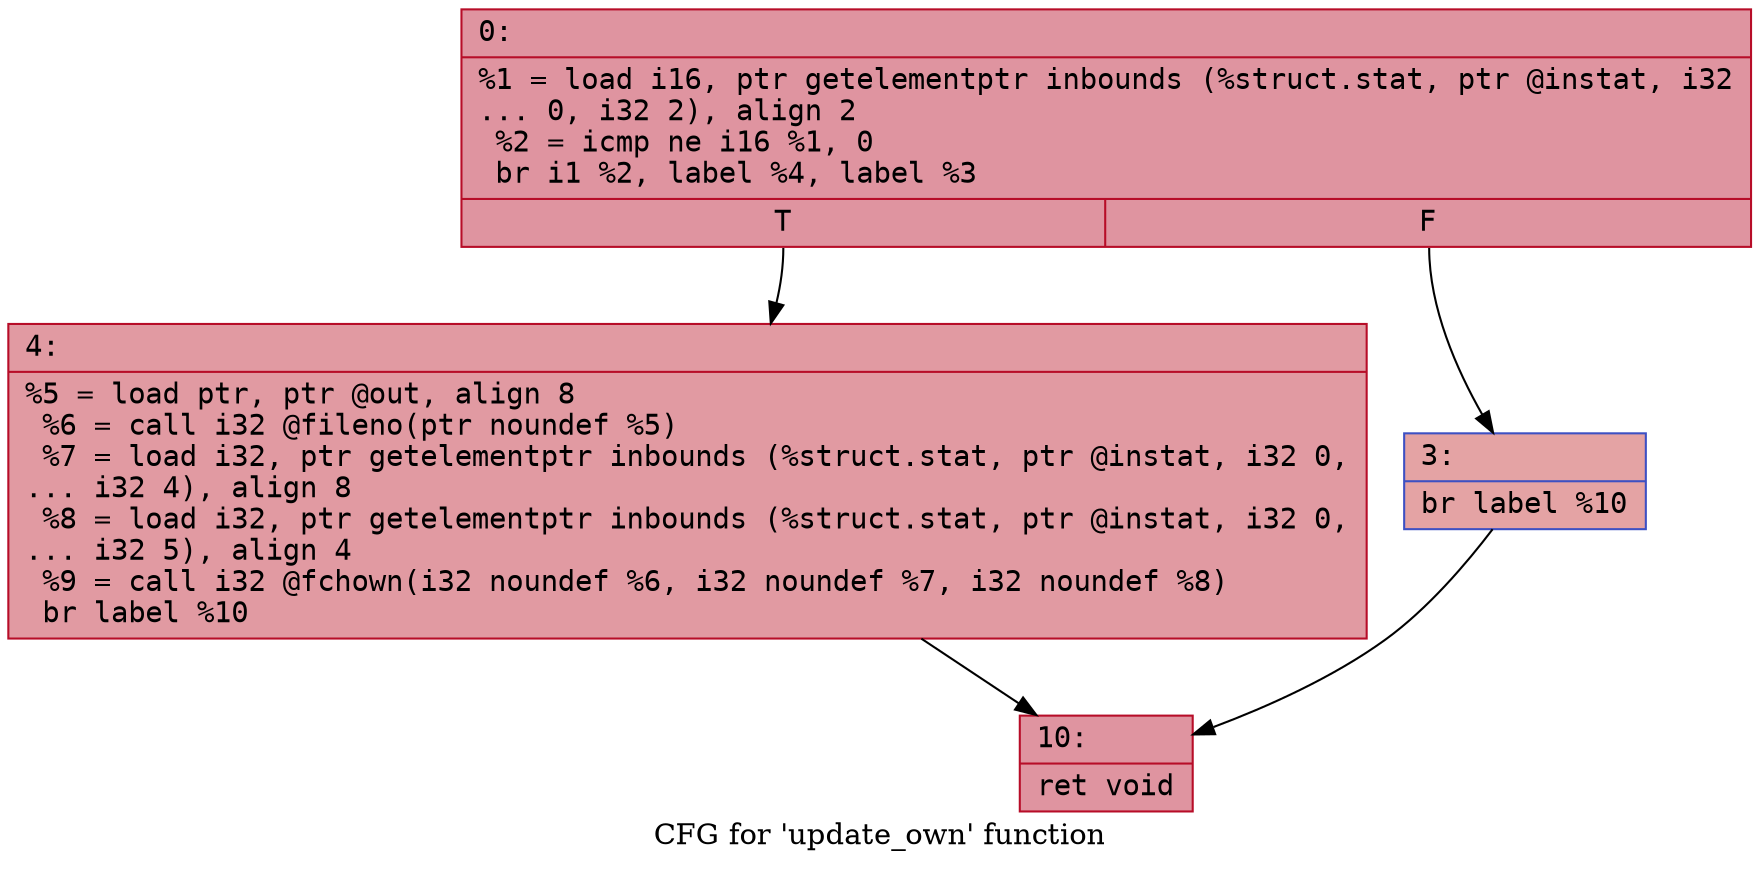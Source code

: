 digraph "CFG for 'update_own' function" {
	label="CFG for 'update_own' function";

	Node0x60000253b480 [shape=record,color="#b70d28ff", style=filled, fillcolor="#b70d2870" fontname="Courier",label="{0:\l|  %1 = load i16, ptr getelementptr inbounds (%struct.stat, ptr @instat, i32\l... 0, i32 2), align 2\l  %2 = icmp ne i16 %1, 0\l  br i1 %2, label %4, label %3\l|{<s0>T|<s1>F}}"];
	Node0x60000253b480:s0 -> Node0x60000253b520[tooltip="0 -> 4\nProbability 62.50%" ];
	Node0x60000253b480:s1 -> Node0x60000253b4d0[tooltip="0 -> 3\nProbability 37.50%" ];
	Node0x60000253b4d0 [shape=record,color="#3d50c3ff", style=filled, fillcolor="#c32e3170" fontname="Courier",label="{3:\l|  br label %10\l}"];
	Node0x60000253b4d0 -> Node0x60000253b570[tooltip="3 -> 10\nProbability 100.00%" ];
	Node0x60000253b520 [shape=record,color="#b70d28ff", style=filled, fillcolor="#bb1b2c70" fontname="Courier",label="{4:\l|  %5 = load ptr, ptr @out, align 8\l  %6 = call i32 @fileno(ptr noundef %5)\l  %7 = load i32, ptr getelementptr inbounds (%struct.stat, ptr @instat, i32 0,\l... i32 4), align 8\l  %8 = load i32, ptr getelementptr inbounds (%struct.stat, ptr @instat, i32 0,\l... i32 5), align 4\l  %9 = call i32 @fchown(i32 noundef %6, i32 noundef %7, i32 noundef %8)\l  br label %10\l}"];
	Node0x60000253b520 -> Node0x60000253b570[tooltip="4 -> 10\nProbability 100.00%" ];
	Node0x60000253b570 [shape=record,color="#b70d28ff", style=filled, fillcolor="#b70d2870" fontname="Courier",label="{10:\l|  ret void\l}"];
}
